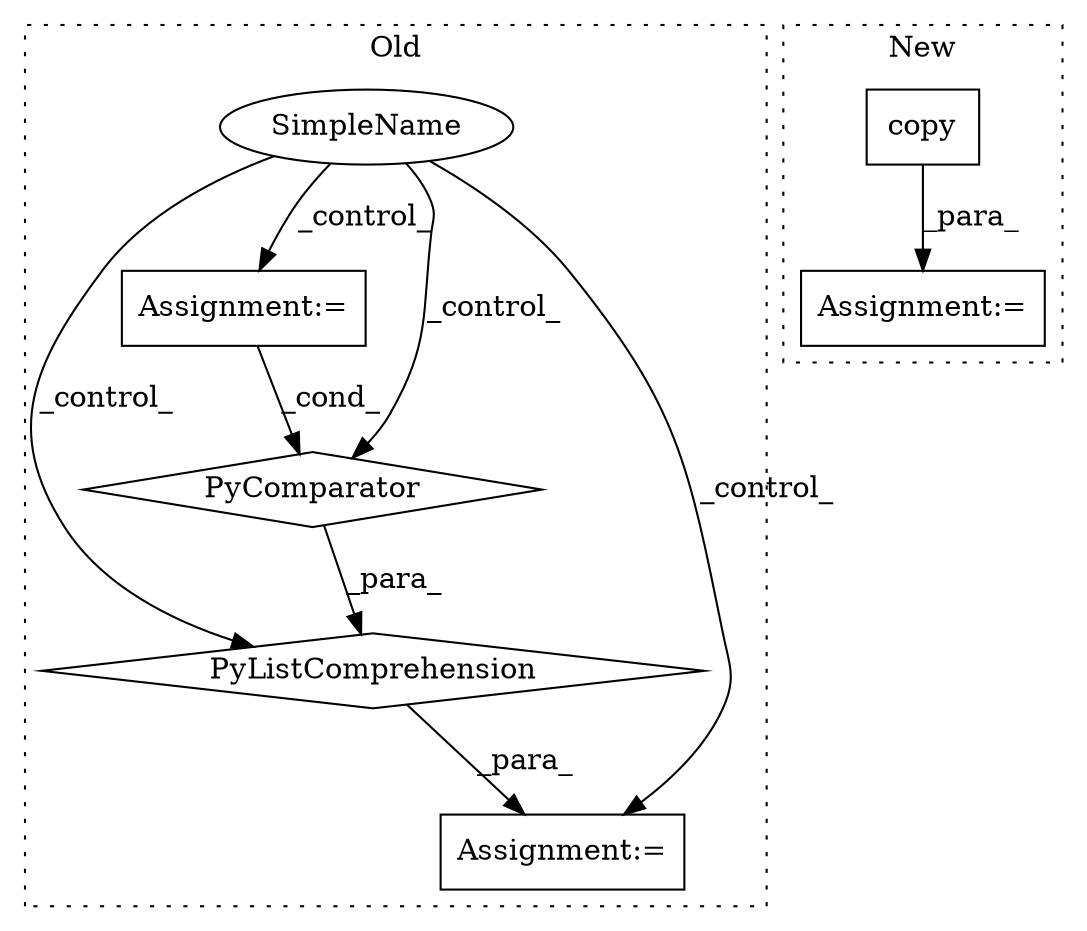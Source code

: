 digraph G {
subgraph cluster0 {
1 [label="PyListComprehension" a="109" s="2382" l="164" shape="diamond"];
3 [label="Assignment:=" a="7" s="2466" l="72" shape="box"];
4 [label="PyComparator" a="113" s="2466" l="72" shape="diamond"];
5 [label="Assignment:=" a="7" s="2354" l="1" shape="box"];
7 [label="SimpleName" a="42" s="2319" l="3" shape="ellipse"];
label = "Old";
style="dotted";
}
subgraph cluster1 {
2 [label="copy" a="32" s="2414,2423" l="5,1" shape="box"];
6 [label="Assignment:=" a="7" s="2391" l="1" shape="box"];
label = "New";
style="dotted";
}
1 -> 5 [label="_para_"];
2 -> 6 [label="_para_"];
3 -> 4 [label="_cond_"];
4 -> 1 [label="_para_"];
7 -> 5 [label="_control_"];
7 -> 3 [label="_control_"];
7 -> 4 [label="_control_"];
7 -> 1 [label="_control_"];
}
